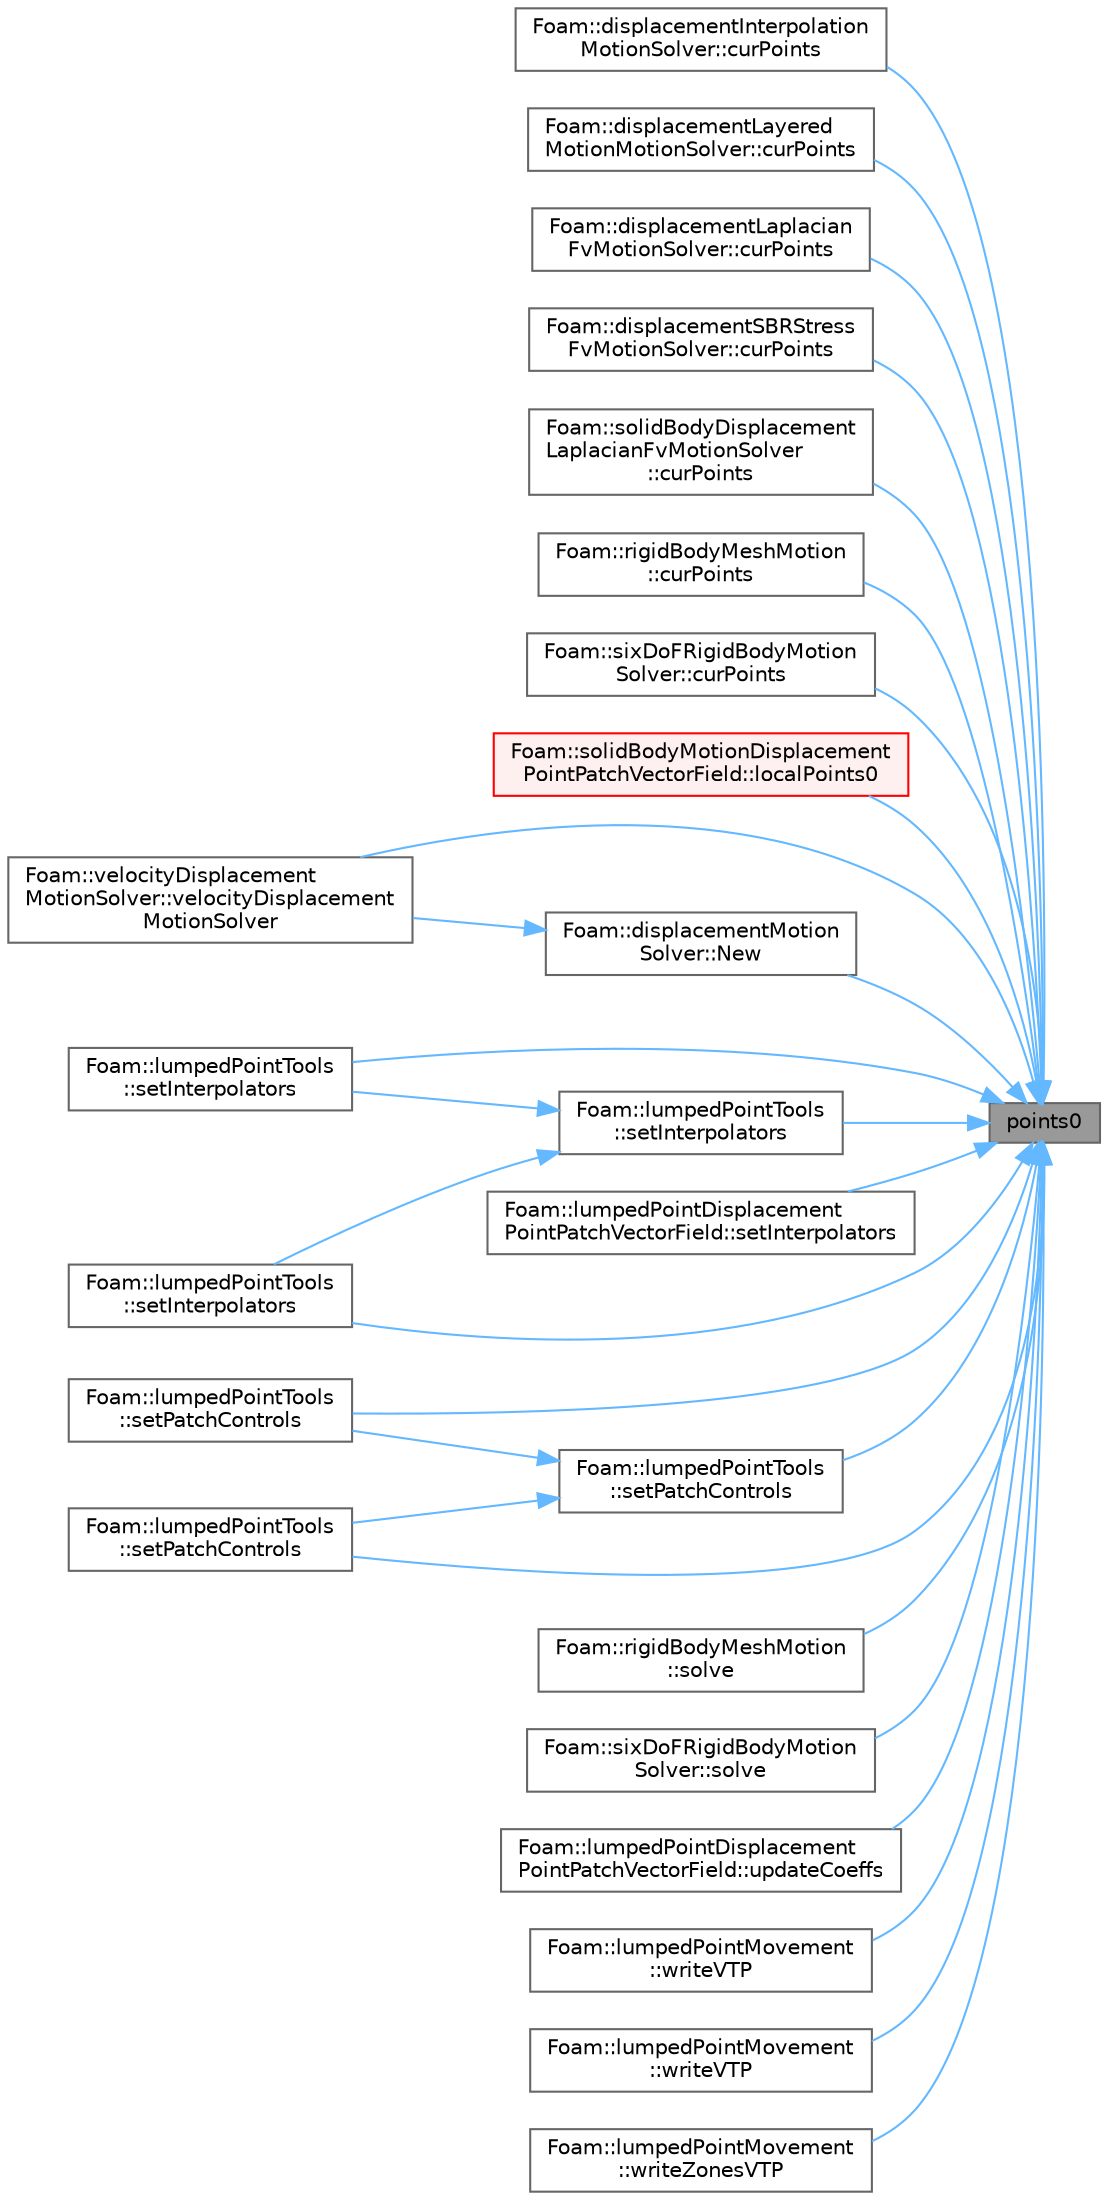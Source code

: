 digraph "points0"
{
 // LATEX_PDF_SIZE
  bgcolor="transparent";
  edge [fontname=Helvetica,fontsize=10,labelfontname=Helvetica,labelfontsize=10];
  node [fontname=Helvetica,fontsize=10,shape=box,height=0.2,width=0.4];
  rankdir="RL";
  Node1 [id="Node000001",label="points0",height=0.2,width=0.4,color="gray40", fillcolor="grey60", style="filled", fontcolor="black",tooltip=" "];
  Node1 -> Node2 [id="edge1_Node000001_Node000002",dir="back",color="steelblue1",style="solid",tooltip=" "];
  Node2 [id="Node000002",label="Foam::displacementInterpolation\lMotionSolver::curPoints",height=0.2,width=0.4,color="grey40", fillcolor="white", style="filled",URL="$classFoam_1_1displacementInterpolationMotionSolver.html#a1996b85ae62abe724454832e65fdbfa4",tooltip=" "];
  Node1 -> Node3 [id="edge2_Node000001_Node000003",dir="back",color="steelblue1",style="solid",tooltip=" "];
  Node3 [id="Node000003",label="Foam::displacementLayered\lMotionMotionSolver::curPoints",height=0.2,width=0.4,color="grey40", fillcolor="white", style="filled",URL="$classFoam_1_1displacementLayeredMotionMotionSolver.html#a1996b85ae62abe724454832e65fdbfa4",tooltip=" "];
  Node1 -> Node4 [id="edge3_Node000001_Node000004",dir="back",color="steelblue1",style="solid",tooltip=" "];
  Node4 [id="Node000004",label="Foam::displacementLaplacian\lFvMotionSolver::curPoints",height=0.2,width=0.4,color="grey40", fillcolor="white", style="filled",URL="$classFoam_1_1displacementLaplacianFvMotionSolver.html#a1996b85ae62abe724454832e65fdbfa4",tooltip=" "];
  Node1 -> Node5 [id="edge4_Node000001_Node000005",dir="back",color="steelblue1",style="solid",tooltip=" "];
  Node5 [id="Node000005",label="Foam::displacementSBRStress\lFvMotionSolver::curPoints",height=0.2,width=0.4,color="grey40", fillcolor="white", style="filled",URL="$classFoam_1_1displacementSBRStressFvMotionSolver.html#a1996b85ae62abe724454832e65fdbfa4",tooltip=" "];
  Node1 -> Node6 [id="edge5_Node000001_Node000006",dir="back",color="steelblue1",style="solid",tooltip=" "];
  Node6 [id="Node000006",label="Foam::solidBodyDisplacement\lLaplacianFvMotionSolver\l::curPoints",height=0.2,width=0.4,color="grey40", fillcolor="white", style="filled",URL="$classFoam_1_1solidBodyDisplacementLaplacianFvMotionSolver.html#a1996b85ae62abe724454832e65fdbfa4",tooltip=" "];
  Node1 -> Node7 [id="edge6_Node000001_Node000007",dir="back",color="steelblue1",style="solid",tooltip=" "];
  Node7 [id="Node000007",label="Foam::rigidBodyMeshMotion\l::curPoints",height=0.2,width=0.4,color="grey40", fillcolor="white", style="filled",URL="$classFoam_1_1rigidBodyMeshMotion.html#a1996b85ae62abe724454832e65fdbfa4",tooltip=" "];
  Node1 -> Node8 [id="edge7_Node000001_Node000008",dir="back",color="steelblue1",style="solid",tooltip=" "];
  Node8 [id="Node000008",label="Foam::sixDoFRigidBodyMotion\lSolver::curPoints",height=0.2,width=0.4,color="grey40", fillcolor="white", style="filled",URL="$classFoam_1_1sixDoFRigidBodyMotionSolver.html#a1996b85ae62abe724454832e65fdbfa4",tooltip=" "];
  Node1 -> Node9 [id="edge8_Node000001_Node000009",dir="back",color="steelblue1",style="solid",tooltip=" "];
  Node9 [id="Node000009",label="Foam::solidBodyMotionDisplacement\lPointPatchVectorField::localPoints0",height=0.2,width=0.4,color="red", fillcolor="#FFF0F0", style="filled",URL="$classFoam_1_1solidBodyMotionDisplacementPointPatchVectorField.html#a7871774564a11cd71c43af79756bad06",tooltip=" "];
  Node1 -> Node14 [id="edge9_Node000001_Node000014",dir="back",color="steelblue1",style="solid",tooltip=" "];
  Node14 [id="Node000014",label="Foam::displacementMotion\lSolver::New",height=0.2,width=0.4,color="grey40", fillcolor="white", style="filled",URL="$classFoam_1_1displacementMotionSolver.html#a8514aff750d19aa2d063e0419e7e1f16",tooltip=" "];
  Node14 -> Node15 [id="edge10_Node000014_Node000015",dir="back",color="steelblue1",style="solid",tooltip=" "];
  Node15 [id="Node000015",label="Foam::velocityDisplacement\lMotionSolver::velocityDisplacement\lMotionSolver",height=0.2,width=0.4,color="grey40", fillcolor="white", style="filled",URL="$classFoam_1_1velocityDisplacementMotionSolver.html#a70a3aa6d91308d7040e47239c89fb7db",tooltip=" "];
  Node1 -> Node16 [id="edge11_Node000001_Node000016",dir="back",color="steelblue1",style="solid",tooltip=" "];
  Node16 [id="Node000016",label="Foam::lumpedPointTools\l::setInterpolators",height=0.2,width=0.4,color="grey40", fillcolor="white", style="filled",URL="$namespaceFoam_1_1lumpedPointTools.html#ad3438421e00cb257f6c7940f387138c9",tooltip=" "];
  Node1 -> Node17 [id="edge12_Node000001_Node000017",dir="back",color="steelblue1",style="solid",tooltip=" "];
  Node17 [id="Node000017",label="Foam::lumpedPointTools\l::setInterpolators",height=0.2,width=0.4,color="grey40", fillcolor="white", style="filled",URL="$namespaceFoam_1_1lumpedPointTools.html#aa7b622cd4fb9bba4a7fb814488260596",tooltip=" "];
  Node1 -> Node18 [id="edge13_Node000001_Node000018",dir="back",color="steelblue1",style="solid",tooltip=" "];
  Node18 [id="Node000018",label="Foam::lumpedPointDisplacement\lPointPatchVectorField::setInterpolators",height=0.2,width=0.4,color="grey40", fillcolor="white", style="filled",URL="$classFoam_1_1lumpedPointDisplacementPointPatchVectorField.html#a8b4f6ea998827b175000d58e9a921e60",tooltip=" "];
  Node1 -> Node19 [id="edge14_Node000001_Node000019",dir="back",color="steelblue1",style="solid",tooltip=" "];
  Node19 [id="Node000019",label="Foam::lumpedPointTools\l::setInterpolators",height=0.2,width=0.4,color="grey40", fillcolor="white", style="filled",URL="$namespaceFoam_1_1lumpedPointTools.html#a8b4f6ea998827b175000d58e9a921e60",tooltip=" "];
  Node19 -> Node16 [id="edge15_Node000019_Node000016",dir="back",color="steelblue1",style="solid",tooltip=" "];
  Node19 -> Node17 [id="edge16_Node000019_Node000017",dir="back",color="steelblue1",style="solid",tooltip=" "];
  Node1 -> Node20 [id="edge17_Node000001_Node000020",dir="back",color="steelblue1",style="solid",tooltip=" "];
  Node20 [id="Node000020",label="Foam::lumpedPointTools\l::setPatchControls",height=0.2,width=0.4,color="grey40", fillcolor="white", style="filled",URL="$namespaceFoam_1_1lumpedPointTools.html#a80b9561c8475d6f3b14338a4dc94c711",tooltip=" "];
  Node1 -> Node21 [id="edge18_Node000001_Node000021",dir="back",color="steelblue1",style="solid",tooltip=" "];
  Node21 [id="Node000021",label="Foam::lumpedPointTools\l::setPatchControls",height=0.2,width=0.4,color="grey40", fillcolor="white", style="filled",URL="$namespaceFoam_1_1lumpedPointTools.html#a5f20f013034b4cd46c971fba62ac4aa5",tooltip=" "];
  Node1 -> Node22 [id="edge19_Node000001_Node000022",dir="back",color="steelblue1",style="solid",tooltip=" "];
  Node22 [id="Node000022",label="Foam::lumpedPointTools\l::setPatchControls",height=0.2,width=0.4,color="grey40", fillcolor="white", style="filled",URL="$namespaceFoam_1_1lumpedPointTools.html#a117da7707dd4abc6abafe15b3c97263d",tooltip=" "];
  Node22 -> Node20 [id="edge20_Node000022_Node000020",dir="back",color="steelblue1",style="solid",tooltip=" "];
  Node22 -> Node21 [id="edge21_Node000022_Node000021",dir="back",color="steelblue1",style="solid",tooltip=" "];
  Node1 -> Node23 [id="edge22_Node000001_Node000023",dir="back",color="steelblue1",style="solid",tooltip=" "];
  Node23 [id="Node000023",label="Foam::rigidBodyMeshMotion\l::solve",height=0.2,width=0.4,color="grey40", fillcolor="white", style="filled",URL="$classFoam_1_1rigidBodyMeshMotion.html#af7d39f0eac0af0ed5785935ac72a1e7d",tooltip=" "];
  Node1 -> Node24 [id="edge23_Node000001_Node000024",dir="back",color="steelblue1",style="solid",tooltip=" "];
  Node24 [id="Node000024",label="Foam::sixDoFRigidBodyMotion\lSolver::solve",height=0.2,width=0.4,color="grey40", fillcolor="white", style="filled",URL="$classFoam_1_1sixDoFRigidBodyMotionSolver.html#af7d39f0eac0af0ed5785935ac72a1e7d",tooltip=" "];
  Node1 -> Node25 [id="edge24_Node000001_Node000025",dir="back",color="steelblue1",style="solid",tooltip=" "];
  Node25 [id="Node000025",label="Foam::lumpedPointDisplacement\lPointPatchVectorField::updateCoeffs",height=0.2,width=0.4,color="grey40", fillcolor="white", style="filled",URL="$classFoam_1_1lumpedPointDisplacementPointPatchVectorField.html#a7e24eafac629d3733181cd942d4c902f",tooltip=" "];
  Node1 -> Node15 [id="edge25_Node000001_Node000015",dir="back",color="steelblue1",style="solid",tooltip=" "];
  Node1 -> Node26 [id="edge26_Node000001_Node000026",dir="back",color="steelblue1",style="solid",tooltip=" "];
  Node26 [id="Node000026",label="Foam::lumpedPointMovement\l::writeVTP",height=0.2,width=0.4,color="grey40", fillcolor="white", style="filled",URL="$classFoam_1_1lumpedPointMovement.html#a90382379d83dcb38671e66dbe5cfd347",tooltip=" "];
  Node1 -> Node27 [id="edge27_Node000001_Node000027",dir="back",color="steelblue1",style="solid",tooltip=" "];
  Node27 [id="Node000027",label="Foam::lumpedPointMovement\l::writeVTP",height=0.2,width=0.4,color="grey40", fillcolor="white", style="filled",URL="$classFoam_1_1lumpedPointMovement.html#afb6a8a47fdc0131a5bf492bead1367e0",tooltip=" "];
  Node1 -> Node28 [id="edge28_Node000001_Node000028",dir="back",color="steelblue1",style="solid",tooltip=" "];
  Node28 [id="Node000028",label="Foam::lumpedPointMovement\l::writeZonesVTP",height=0.2,width=0.4,color="grey40", fillcolor="white", style="filled",URL="$classFoam_1_1lumpedPointMovement.html#ac82f619359a9710c9b9fc229e5f32e60",tooltip=" "];
}
